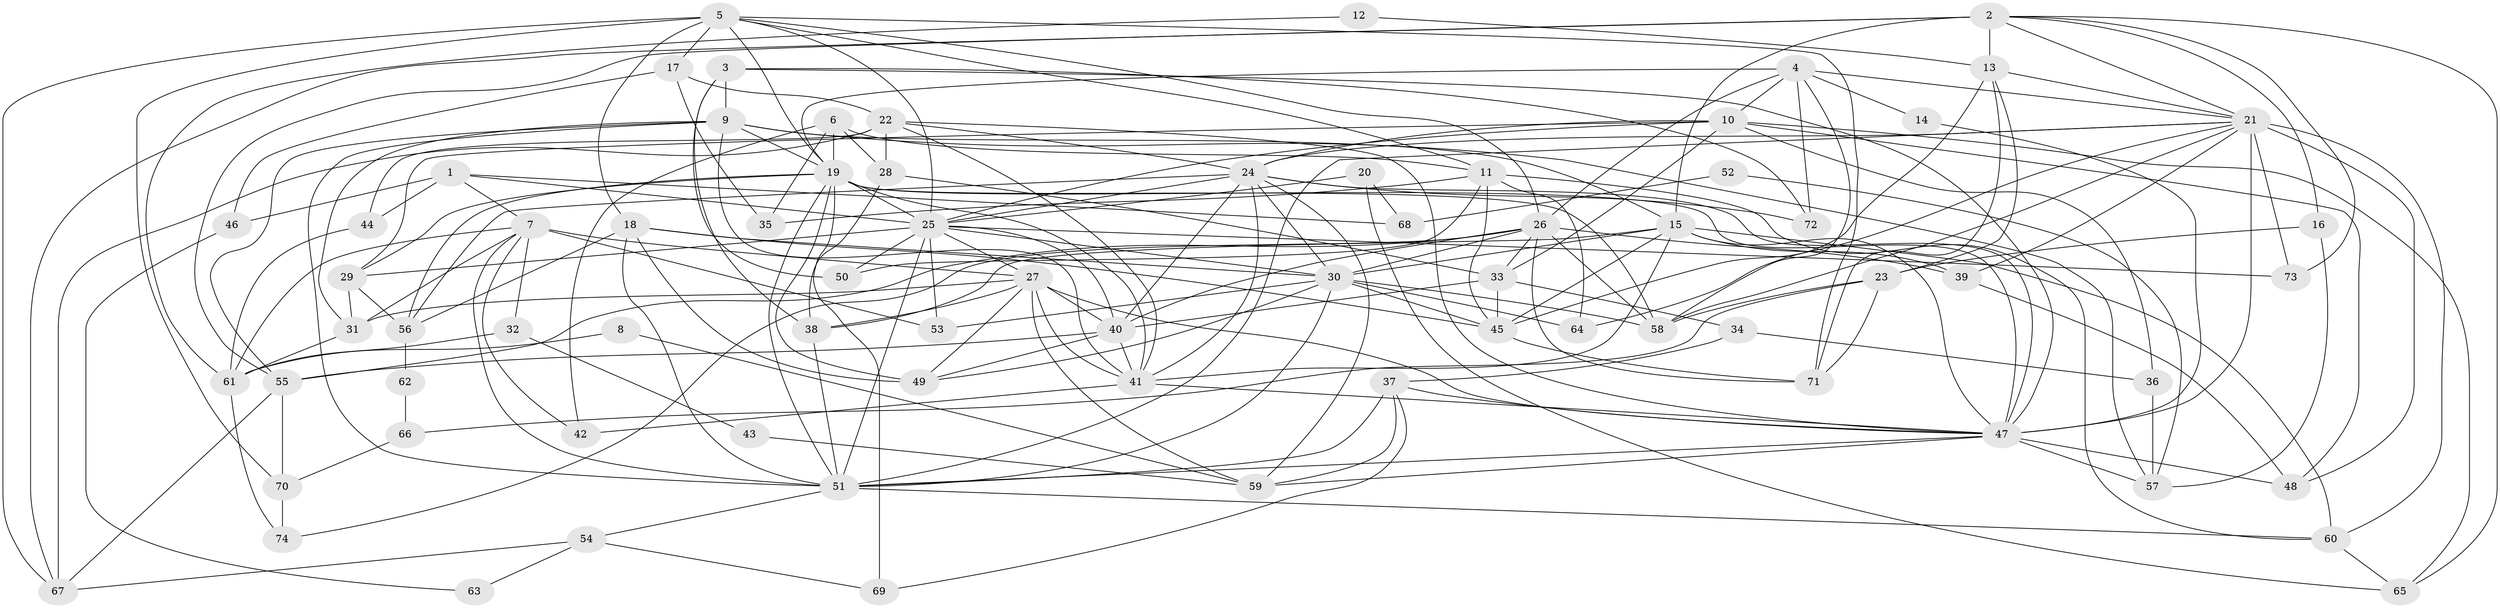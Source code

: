 // original degree distribution, {6: 0.08108108108108109, 2: 0.11486486486486487, 5: 0.20270270270270271, 4: 0.25675675675675674, 3: 0.2972972972972973, 7: 0.02702702702702703, 8: 0.02027027027027027}
// Generated by graph-tools (version 1.1) at 2025/36/03/09/25 02:36:23]
// undirected, 74 vertices, 205 edges
graph export_dot {
graph [start="1"]
  node [color=gray90,style=filled];
  1;
  2;
  3;
  4;
  5;
  6;
  7;
  8;
  9;
  10;
  11;
  12;
  13;
  14;
  15;
  16;
  17;
  18;
  19;
  20;
  21;
  22;
  23;
  24;
  25;
  26;
  27;
  28;
  29;
  30;
  31;
  32;
  33;
  34;
  35;
  36;
  37;
  38;
  39;
  40;
  41;
  42;
  43;
  44;
  45;
  46;
  47;
  48;
  49;
  50;
  51;
  52;
  53;
  54;
  55;
  56;
  57;
  58;
  59;
  60;
  61;
  62;
  63;
  64;
  65;
  66;
  67;
  68;
  69;
  70;
  71;
  72;
  73;
  74;
  1 -- 7 [weight=1.0];
  1 -- 25 [weight=2.0];
  1 -- 44 [weight=1.0];
  1 -- 46 [weight=1.0];
  1 -- 68 [weight=1.0];
  2 -- 13 [weight=1.0];
  2 -- 15 [weight=2.0];
  2 -- 16 [weight=1.0];
  2 -- 21 [weight=1.0];
  2 -- 55 [weight=1.0];
  2 -- 65 [weight=1.0];
  2 -- 67 [weight=1.0];
  2 -- 73 [weight=1.0];
  3 -- 9 [weight=1.0];
  3 -- 38 [weight=1.0];
  3 -- 47 [weight=1.0];
  3 -- 50 [weight=1.0];
  3 -- 72 [weight=1.0];
  4 -- 10 [weight=1.0];
  4 -- 14 [weight=1.0];
  4 -- 19 [weight=1.0];
  4 -- 21 [weight=1.0];
  4 -- 26 [weight=1.0];
  4 -- 58 [weight=1.0];
  4 -- 72 [weight=1.0];
  5 -- 11 [weight=1.0];
  5 -- 17 [weight=1.0];
  5 -- 18 [weight=3.0];
  5 -- 19 [weight=1.0];
  5 -- 25 [weight=2.0];
  5 -- 26 [weight=1.0];
  5 -- 67 [weight=1.0];
  5 -- 70 [weight=1.0];
  5 -- 71 [weight=1.0];
  6 -- 11 [weight=1.0];
  6 -- 19 [weight=1.0];
  6 -- 28 [weight=1.0];
  6 -- 35 [weight=1.0];
  6 -- 42 [weight=1.0];
  7 -- 27 [weight=1.0];
  7 -- 31 [weight=1.0];
  7 -- 32 [weight=1.0];
  7 -- 42 [weight=1.0];
  7 -- 51 [weight=1.0];
  7 -- 53 [weight=1.0];
  7 -- 61 [weight=1.0];
  8 -- 59 [weight=1.0];
  8 -- 61 [weight=1.0];
  9 -- 15 [weight=1.0];
  9 -- 19 [weight=1.0];
  9 -- 31 [weight=1.0];
  9 -- 41 [weight=2.0];
  9 -- 51 [weight=1.0];
  9 -- 55 [weight=1.0];
  9 -- 57 [weight=1.0];
  10 -- 24 [weight=1.0];
  10 -- 25 [weight=1.0];
  10 -- 29 [weight=1.0];
  10 -- 33 [weight=1.0];
  10 -- 36 [weight=1.0];
  10 -- 48 [weight=1.0];
  10 -- 65 [weight=1.0];
  11 -- 35 [weight=1.0];
  11 -- 45 [weight=1.0];
  11 -- 50 [weight=1.0];
  11 -- 60 [weight=1.0];
  11 -- 64 [weight=1.0];
  12 -- 13 [weight=1.0];
  12 -- 61 [weight=1.0];
  13 -- 21 [weight=1.0];
  13 -- 23 [weight=1.0];
  13 -- 45 [weight=1.0];
  13 -- 71 [weight=1.0];
  14 -- 47 [weight=1.0];
  15 -- 30 [weight=1.0];
  15 -- 38 [weight=1.0];
  15 -- 39 [weight=1.0];
  15 -- 41 [weight=1.0];
  15 -- 45 [weight=1.0];
  15 -- 47 [weight=1.0];
  15 -- 60 [weight=1.0];
  16 -- 23 [weight=1.0];
  16 -- 57 [weight=1.0];
  17 -- 22 [weight=2.0];
  17 -- 35 [weight=1.0];
  17 -- 46 [weight=1.0];
  18 -- 30 [weight=1.0];
  18 -- 45 [weight=1.0];
  18 -- 49 [weight=4.0];
  18 -- 51 [weight=1.0];
  18 -- 56 [weight=1.0];
  19 -- 25 [weight=1.0];
  19 -- 29 [weight=1.0];
  19 -- 41 [weight=1.0];
  19 -- 47 [weight=1.0];
  19 -- 49 [weight=1.0];
  19 -- 51 [weight=1.0];
  19 -- 56 [weight=1.0];
  19 -- 58 [weight=1.0];
  19 -- 69 [weight=1.0];
  20 -- 25 [weight=1.0];
  20 -- 65 [weight=1.0];
  20 -- 68 [weight=1.0];
  21 -- 24 [weight=1.0];
  21 -- 39 [weight=1.0];
  21 -- 47 [weight=3.0];
  21 -- 48 [weight=4.0];
  21 -- 51 [weight=1.0];
  21 -- 58 [weight=1.0];
  21 -- 60 [weight=1.0];
  21 -- 64 [weight=1.0];
  21 -- 73 [weight=1.0];
  22 -- 24 [weight=1.0];
  22 -- 28 [weight=2.0];
  22 -- 41 [weight=1.0];
  22 -- 44 [weight=1.0];
  22 -- 47 [weight=1.0];
  22 -- 67 [weight=1.0];
  23 -- 58 [weight=1.0];
  23 -- 66 [weight=1.0];
  23 -- 71 [weight=1.0];
  24 -- 25 [weight=1.0];
  24 -- 30 [weight=1.0];
  24 -- 40 [weight=1.0];
  24 -- 41 [weight=1.0];
  24 -- 47 [weight=1.0];
  24 -- 56 [weight=1.0];
  24 -- 59 [weight=1.0];
  24 -- 72 [weight=1.0];
  25 -- 27 [weight=1.0];
  25 -- 29 [weight=1.0];
  25 -- 30 [weight=1.0];
  25 -- 40 [weight=1.0];
  25 -- 50 [weight=2.0];
  25 -- 51 [weight=1.0];
  25 -- 53 [weight=1.0];
  25 -- 73 [weight=1.0];
  26 -- 30 [weight=1.0];
  26 -- 33 [weight=1.0];
  26 -- 39 [weight=1.0];
  26 -- 40 [weight=2.0];
  26 -- 55 [weight=1.0];
  26 -- 58 [weight=1.0];
  26 -- 71 [weight=1.0];
  26 -- 74 [weight=1.0];
  27 -- 31 [weight=1.0];
  27 -- 38 [weight=1.0];
  27 -- 40 [weight=1.0];
  27 -- 41 [weight=1.0];
  27 -- 47 [weight=1.0];
  27 -- 49 [weight=1.0];
  27 -- 59 [weight=1.0];
  28 -- 33 [weight=1.0];
  28 -- 38 [weight=1.0];
  29 -- 31 [weight=1.0];
  29 -- 56 [weight=1.0];
  30 -- 45 [weight=1.0];
  30 -- 49 [weight=1.0];
  30 -- 51 [weight=2.0];
  30 -- 53 [weight=1.0];
  30 -- 58 [weight=2.0];
  30 -- 64 [weight=1.0];
  31 -- 61 [weight=1.0];
  32 -- 43 [weight=1.0];
  32 -- 61 [weight=1.0];
  33 -- 34 [weight=1.0];
  33 -- 40 [weight=1.0];
  33 -- 45 [weight=1.0];
  34 -- 36 [weight=1.0];
  34 -- 37 [weight=1.0];
  36 -- 57 [weight=1.0];
  37 -- 47 [weight=1.0];
  37 -- 51 [weight=1.0];
  37 -- 59 [weight=1.0];
  37 -- 69 [weight=1.0];
  38 -- 51 [weight=1.0];
  39 -- 48 [weight=1.0];
  40 -- 41 [weight=1.0];
  40 -- 49 [weight=1.0];
  40 -- 55 [weight=1.0];
  41 -- 42 [weight=1.0];
  41 -- 47 [weight=1.0];
  43 -- 59 [weight=1.0];
  44 -- 61 [weight=1.0];
  45 -- 71 [weight=1.0];
  46 -- 63 [weight=1.0];
  47 -- 48 [weight=1.0];
  47 -- 51 [weight=1.0];
  47 -- 57 [weight=1.0];
  47 -- 59 [weight=1.0];
  51 -- 54 [weight=1.0];
  51 -- 60 [weight=1.0];
  52 -- 57 [weight=1.0];
  52 -- 68 [weight=1.0];
  54 -- 63 [weight=1.0];
  54 -- 67 [weight=1.0];
  54 -- 69 [weight=1.0];
  55 -- 67 [weight=1.0];
  55 -- 70 [weight=1.0];
  56 -- 62 [weight=1.0];
  60 -- 65 [weight=1.0];
  61 -- 74 [weight=1.0];
  62 -- 66 [weight=1.0];
  66 -- 70 [weight=1.0];
  70 -- 74 [weight=1.0];
}
